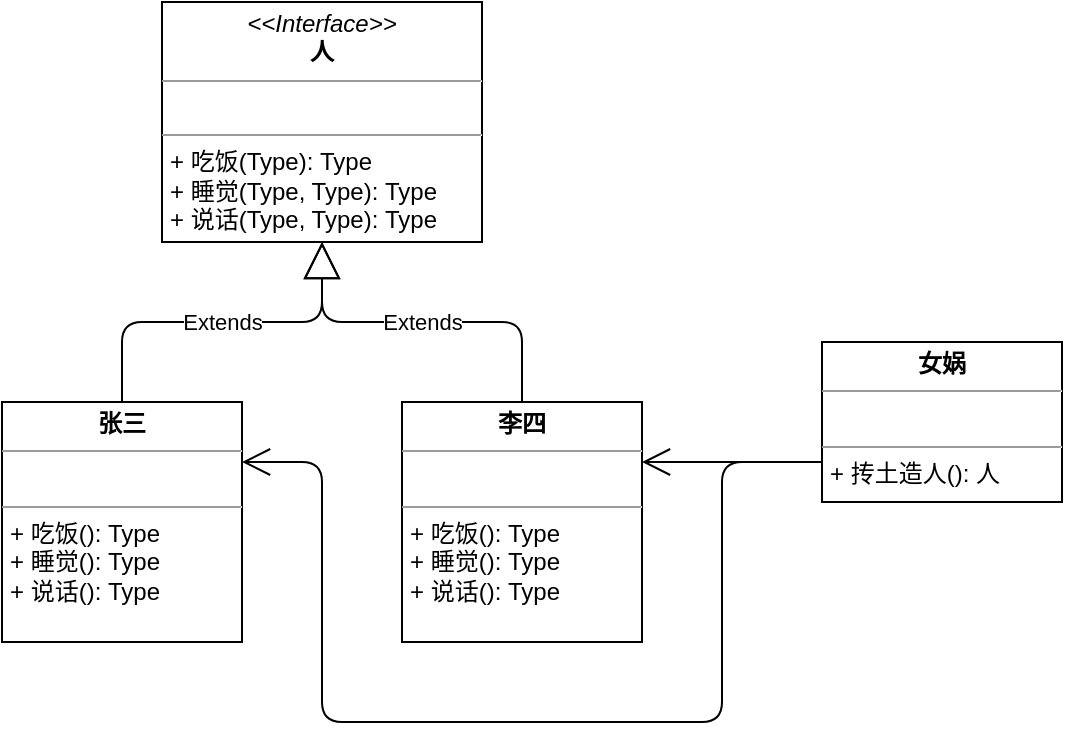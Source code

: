 <mxfile version="14.5.1" type="device"><diagram id="F8cUfn3hNK8lbSsGlHE-" name="第 1 页"><mxGraphModel dx="1186" dy="725" grid="1" gridSize="10" guides="1" tooltips="1" connect="1" arrows="1" fold="1" page="1" pageScale="1" pageWidth="827" pageHeight="1169" math="0" shadow="0"><root><mxCell id="0"/><mxCell id="1" parent="0"/><mxCell id="OpdBb2BRVhACj64wpOpz-1" value="&lt;p style=&quot;margin: 0px ; margin-top: 4px ; text-align: center&quot;&gt;&lt;i&gt;&amp;lt;&amp;lt;Interface&amp;gt;&amp;gt;&lt;/i&gt;&lt;br&gt;&lt;b&gt;人&lt;/b&gt;&lt;/p&gt;&lt;hr size=&quot;1&quot;&gt;&lt;p style=&quot;margin: 0px ; margin-left: 4px&quot;&gt;&lt;br&gt;&lt;/p&gt;&lt;hr size=&quot;1&quot;&gt;&lt;p style=&quot;margin: 0px ; margin-left: 4px&quot;&gt;+ 吃饭(Type): Type&lt;/p&gt;&lt;p style=&quot;margin: 0px 0px 0px 4px&quot;&gt;+ 睡觉(Type, Type): Type&lt;/p&gt;&lt;p style=&quot;margin: 0px 0px 0px 4px&quot;&gt;+ 说话(Type, Type): Type&lt;/p&gt;" style="verticalAlign=top;align=left;overflow=fill;fontSize=12;fontFamily=Helvetica;html=1;" vertex="1" parent="1"><mxGeometry x="120" y="640" width="160" height="120" as="geometry"/></mxCell><mxCell id="OpdBb2BRVhACj64wpOpz-6" value="&lt;p style=&quot;margin: 0px ; margin-top: 4px ; text-align: center&quot;&gt;&lt;b&gt;张三&lt;/b&gt;&lt;/p&gt;&lt;hr size=&quot;1&quot;&gt;&lt;p style=&quot;margin: 0px ; margin-left: 4px&quot;&gt;&lt;br&gt;&lt;/p&gt;&lt;hr size=&quot;1&quot;&gt;&lt;p style=&quot;margin: 0px ; margin-left: 4px&quot;&gt;+ 吃饭(): Type&lt;/p&gt;&lt;p style=&quot;margin: 0px 0px 0px 4px&quot;&gt;+ 睡觉(): Type&lt;/p&gt;&lt;p style=&quot;margin: 0px 0px 0px 4px&quot;&gt;+ 说话(): Type&lt;/p&gt;&lt;p style=&quot;margin: 0px 0px 0px 4px&quot;&gt;&lt;br&gt;&lt;/p&gt;&lt;p style=&quot;margin: 0px ; margin-left: 4px&quot;&gt;&lt;br&gt;&lt;/p&gt;" style="verticalAlign=top;align=left;overflow=fill;fontSize=12;fontFamily=Helvetica;html=1;" vertex="1" parent="1"><mxGeometry x="40" y="840" width="120" height="120" as="geometry"/></mxCell><mxCell id="OpdBb2BRVhACj64wpOpz-7" value="&lt;p style=&quot;margin: 0px ; margin-top: 4px ; text-align: center&quot;&gt;&lt;b&gt;李四&lt;/b&gt;&lt;/p&gt;&lt;hr size=&quot;1&quot;&gt;&lt;p style=&quot;margin: 0px ; margin-left: 4px&quot;&gt;&lt;br&gt;&lt;/p&gt;&lt;hr size=&quot;1&quot;&gt;&lt;p style=&quot;margin: 0px ; margin-left: 4px&quot;&gt;+ 吃饭(): Type&lt;/p&gt;&lt;p style=&quot;margin: 0px 0px 0px 4px&quot;&gt;+ 睡觉(): Type&lt;/p&gt;&lt;p style=&quot;margin: 0px 0px 0px 4px&quot;&gt;+ 说话(): Type&lt;/p&gt;&lt;p style=&quot;margin: 0px 0px 0px 4px&quot;&gt;&lt;br&gt;&lt;/p&gt;&lt;p style=&quot;margin: 0px ; margin-left: 4px&quot;&gt;&lt;br&gt;&lt;/p&gt;" style="verticalAlign=top;align=left;overflow=fill;fontSize=12;fontFamily=Helvetica;html=1;" vertex="1" parent="1"><mxGeometry x="240" y="840" width="120" height="120" as="geometry"/></mxCell><mxCell id="OpdBb2BRVhACj64wpOpz-8" value="&lt;p style=&quot;margin: 0px ; margin-top: 4px ; text-align: center&quot;&gt;&lt;b&gt;女娲&lt;/b&gt;&lt;/p&gt;&lt;hr size=&quot;1&quot;&gt;&lt;p style=&quot;margin: 0px ; margin-left: 4px&quot;&gt;&lt;br&gt;&lt;/p&gt;&lt;hr size=&quot;1&quot;&gt;&lt;p style=&quot;margin: 0px ; margin-left: 4px&quot;&gt;+ 抟土造人(): 人&lt;/p&gt;&lt;p style=&quot;margin: 0px 0px 0px 4px&quot;&gt;&lt;br&gt;&lt;/p&gt;&lt;p style=&quot;margin: 0px ; margin-left: 4px&quot;&gt;&lt;br&gt;&lt;/p&gt;" style="verticalAlign=top;align=left;overflow=fill;fontSize=12;fontFamily=Helvetica;html=1;" vertex="1" parent="1"><mxGeometry x="450" y="810" width="120" height="80" as="geometry"/></mxCell><mxCell id="OpdBb2BRVhACj64wpOpz-10" value="" style="endArrow=open;endFill=1;endSize=12;html=1;exitX=0;exitY=0.75;exitDx=0;exitDy=0;entryX=1;entryY=0.25;entryDx=0;entryDy=0;" edge="1" parent="1" source="OpdBb2BRVhACj64wpOpz-8" target="OpdBb2BRVhACj64wpOpz-7"><mxGeometry width="160" relative="1" as="geometry"><mxPoint x="240" y="1080" as="sourcePoint"/><mxPoint x="400" y="1080" as="targetPoint"/></mxGeometry></mxCell><mxCell id="OpdBb2BRVhACj64wpOpz-11" value="" style="endArrow=open;endFill=1;endSize=12;html=1;exitX=0;exitY=0.75;exitDx=0;exitDy=0;entryX=1;entryY=0.25;entryDx=0;entryDy=0;" edge="1" parent="1" source="OpdBb2BRVhACj64wpOpz-8" target="OpdBb2BRVhACj64wpOpz-6"><mxGeometry width="160" relative="1" as="geometry"><mxPoint x="450" y="870" as="sourcePoint"/><mxPoint x="370" y="870" as="targetPoint"/><Array as="points"><mxPoint x="400" y="870"/><mxPoint x="400" y="1000"/><mxPoint x="200" y="1000"/><mxPoint x="200" y="870"/></Array></mxGeometry></mxCell><mxCell id="OpdBb2BRVhACj64wpOpz-12" value="Extends" style="endArrow=block;endSize=16;endFill=0;html=1;entryX=0.5;entryY=1;entryDx=0;entryDy=0;exitX=0.5;exitY=0;exitDx=0;exitDy=0;" edge="1" parent="1" source="OpdBb2BRVhACj64wpOpz-6" target="OpdBb2BRVhACj64wpOpz-1"><mxGeometry width="160" relative="1" as="geometry"><mxPoint x="150" y="1050" as="sourcePoint"/><mxPoint x="310" y="1050" as="targetPoint"/><Array as="points"><mxPoint x="100" y="800"/><mxPoint x="200" y="800"/></Array></mxGeometry></mxCell><mxCell id="OpdBb2BRVhACj64wpOpz-13" value="Extends" style="endArrow=block;endSize=16;endFill=0;html=1;entryX=0.5;entryY=1;entryDx=0;entryDy=0;exitX=0.5;exitY=0;exitDx=0;exitDy=0;" edge="1" parent="1" source="OpdBb2BRVhACj64wpOpz-7" target="OpdBb2BRVhACj64wpOpz-1"><mxGeometry width="160" relative="1" as="geometry"><mxPoint x="110" y="810" as="sourcePoint"/><mxPoint x="210" y="770" as="targetPoint"/><Array as="points"><mxPoint x="300" y="800"/><mxPoint x="200" y="800"/></Array></mxGeometry></mxCell></root></mxGraphModel></diagram></mxfile>